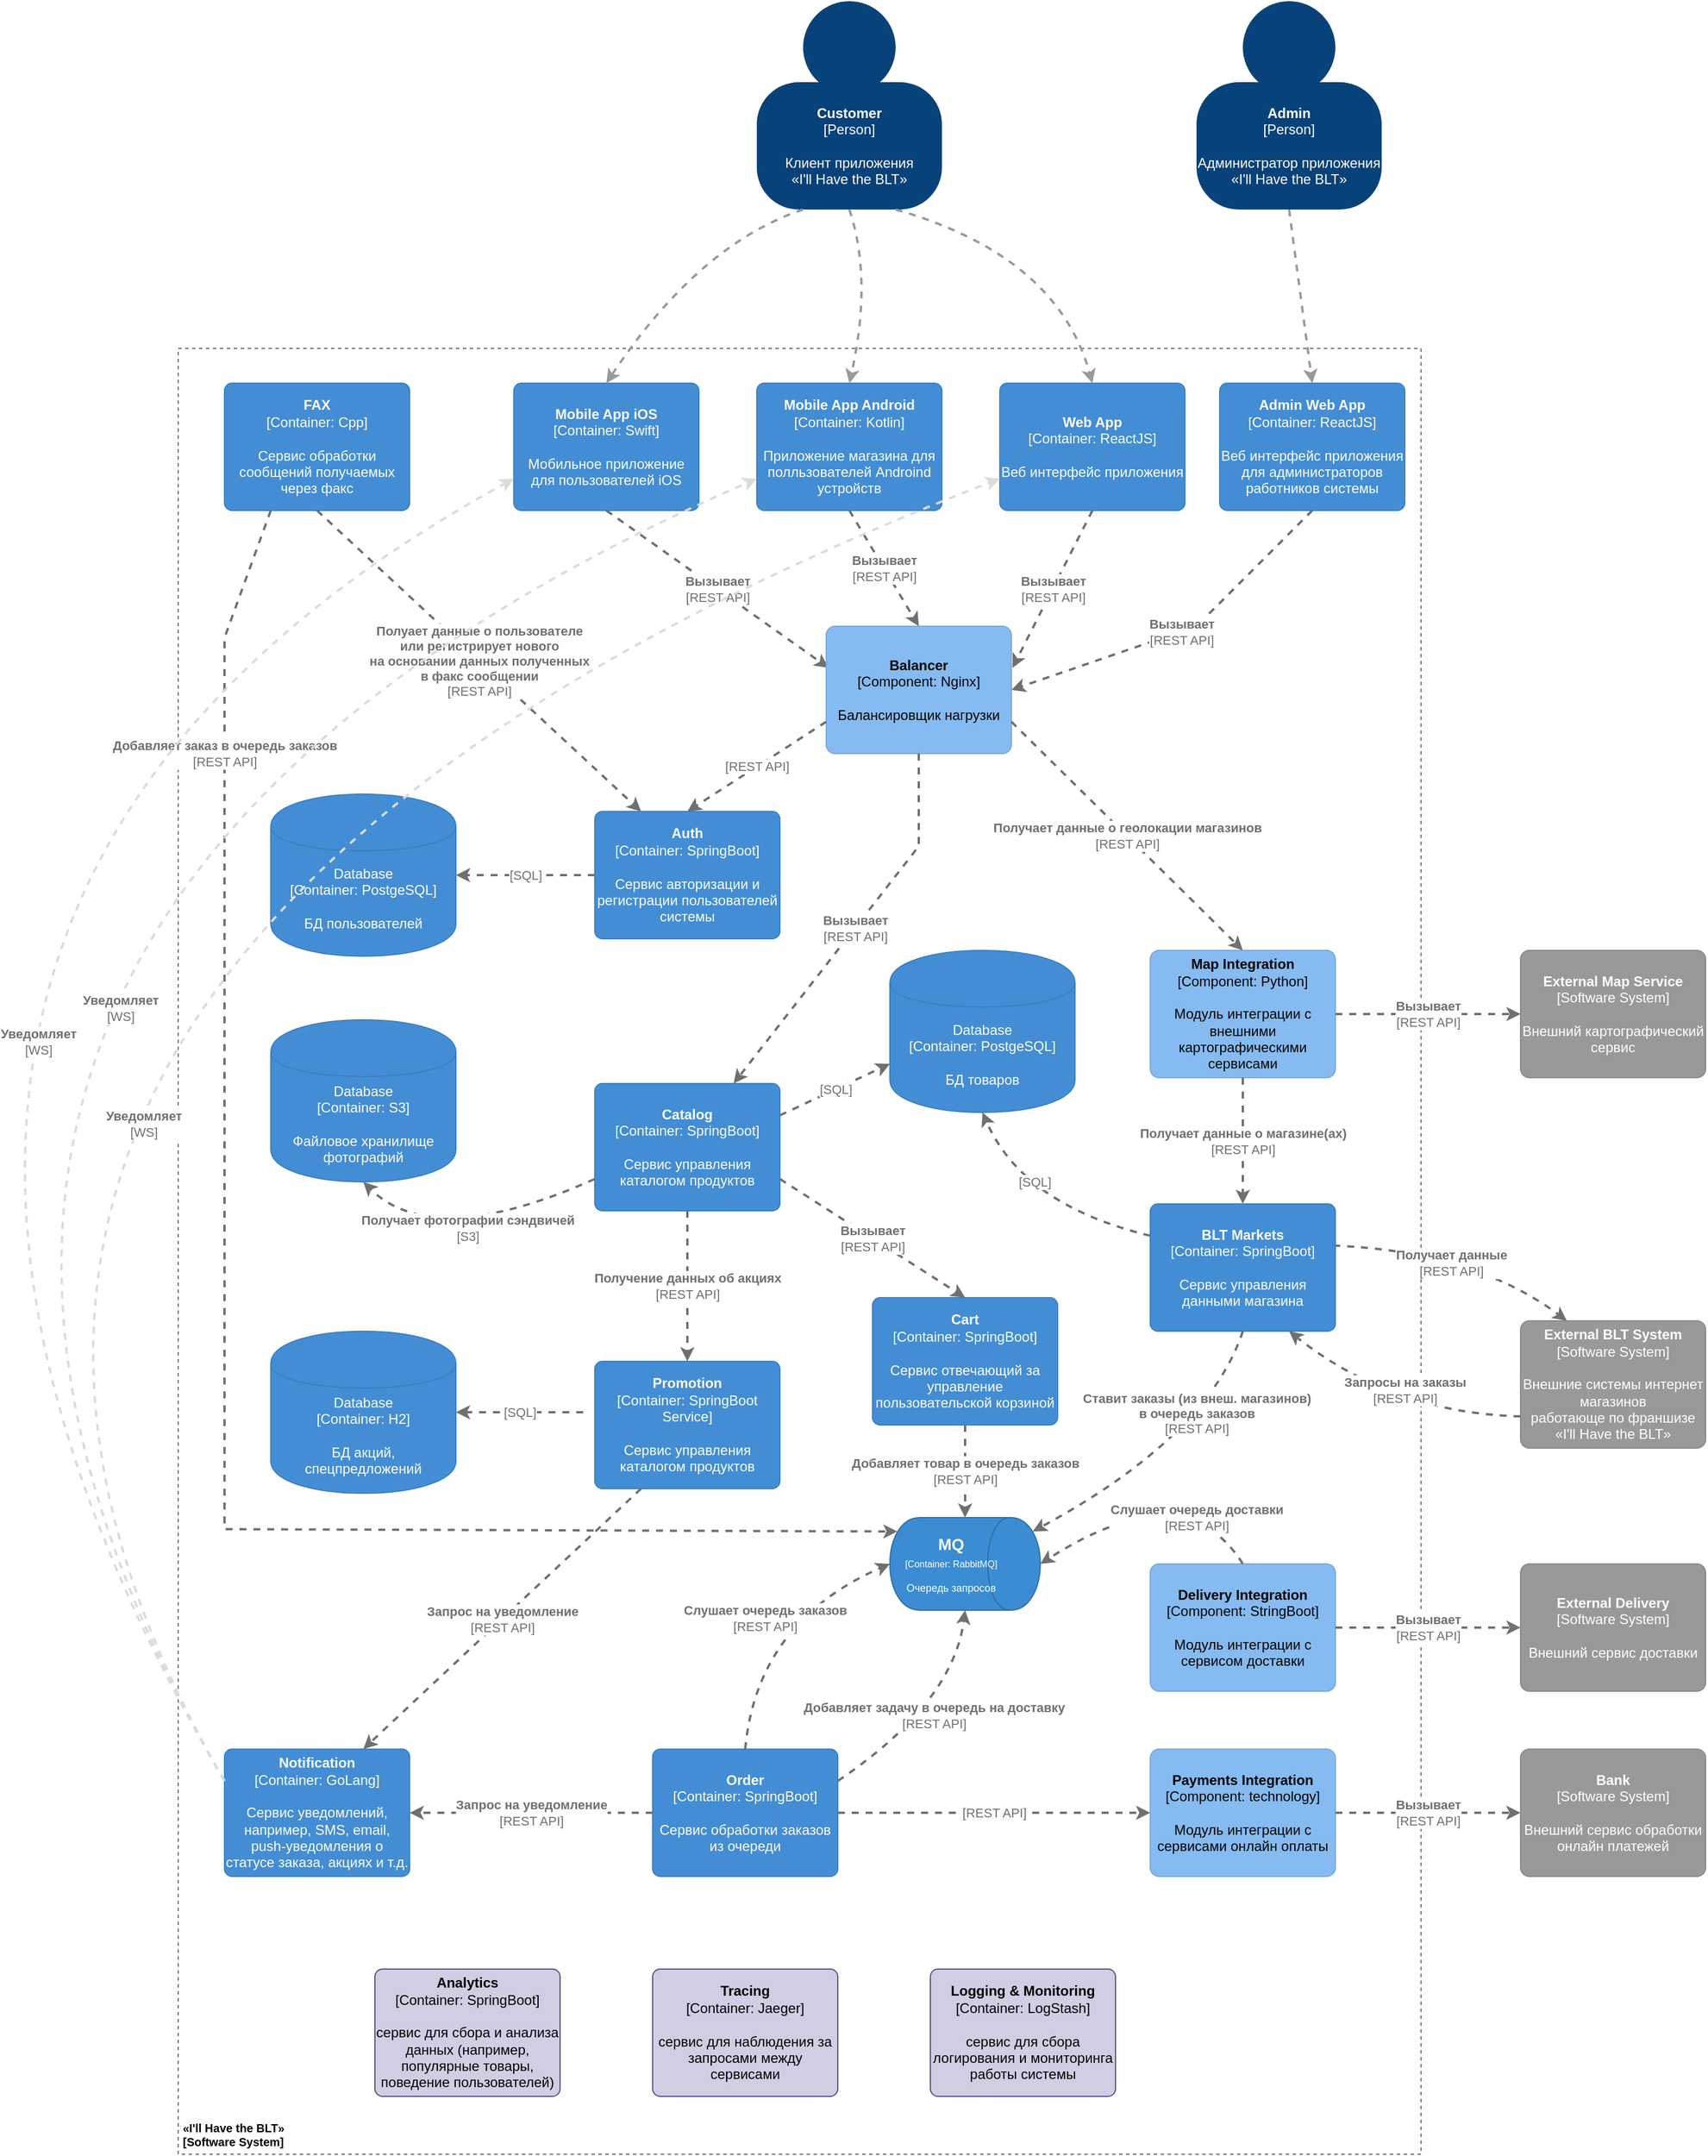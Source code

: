 <mxfile version="26.0.16">
  <diagram name="Page-1" id="qnwdh2mnfeIYqEopL8B-">
    <mxGraphModel dx="2336" dy="880" grid="1" gridSize="10" guides="1" tooltips="1" connect="1" arrows="1" fold="1" page="1" pageScale="1" pageWidth="827" pageHeight="1169" math="0" shadow="0">
      <root>
        <mxCell id="0" />
        <mxCell id="1" parent="0" />
        <object label="&lt;b&gt;External Map Service &lt;/b&gt;&lt;div&gt;[Software System]&lt;/div&gt;&lt;div&gt;&lt;br&gt;&lt;/div&gt;&lt;div&gt;Внешний картографический сервис" placeholders="1" c4Name="External Map Service " c4Type="SoftwareSystemDependency" c4Description="Внешний картографический сервис" id="O8EMXyEzwA9FBzxeo83f-8">
          <mxCell style="rounded=1;whiteSpace=wrap;html=1;labelBackgroundColor=none;fillColor=#999999;fontColor=#ffffff;align=center;arcSize=7;strokeColor=#8a8a8a;" parent="1" vertex="1">
            <mxGeometry x="880" y="840" width="160" height="110" as="geometry" />
            <C4SoftwareSystemDependency as="c4" />
          </mxCell>
        </object>
        <mxCell id="NL4ZDU8Ut7cK-EMNt8p2-4" value="" style="group;rounded=0;labelBackgroundColor=none;fillColor=none;fontColor=#ffffff;align=center;html=1;" parent="1" vertex="1" connectable="0">
          <mxGeometry x="600" y="20" width="160" height="180" as="geometry" />
          <C4Person as="c4" />
        </mxCell>
        <object label="&lt;b&gt;Admin&lt;/b&gt;&lt;div&gt;[Person]&lt;/div&gt;&lt;div&gt;&lt;br&gt;&lt;/div&gt;&lt;div&gt;Администратор приложения &#xa;«I&#39;ll Have the BLT»" placeholders="1" c4Name="Admin" c4Type="body" c4Description="Администратор приложения &#xa;«I&#39;ll Have the BLT»" id="NL4ZDU8Ut7cK-EMNt8p2-5">
          <mxCell style="rounded=1;whiteSpace=wrap;html=1;labelBackgroundColor=none;fillColor=#08427b;fontColor=#ffffff;align=center;arcSize=33;strokeColor=3c7fc0;" parent="NL4ZDU8Ut7cK-EMNt8p2-4" vertex="1">
            <mxGeometry y="70" width="160" height="110" as="geometry" />
            <C4Person as="c4" />
          </mxCell>
        </object>
        <mxCell id="NL4ZDU8Ut7cK-EMNt8p2-6" value="" style="ellipse;whiteSpace=wrap;html=1;aspect=fixed;rounded=0;labelBackgroundColor=none;fillColor=#08427b;fontSize=12;fontColor=#ffffff;align=center;strokeColor=3c7fc0;" parent="NL4ZDU8Ut7cK-EMNt8p2-4" vertex="1">
          <mxGeometry x="40" width="80" height="80" as="geometry" />
          <C4Person as="c4" />
        </mxCell>
        <mxCell id="NL4ZDU8Ut7cK-EMNt8p2-7" value="" style="group;rounded=0;labelBackgroundColor=none;fillColor=none;fontColor=#ffffff;align=center;html=1;" parent="1" vertex="1" connectable="0">
          <mxGeometry x="220" y="20" width="160" height="180" as="geometry" />
          <C4Person as="c4" />
        </mxCell>
        <object label="&lt;b&gt;Customer&lt;/b&gt;&lt;div&gt;[Person]&lt;/div&gt;&lt;div&gt;&lt;br&gt;&lt;/div&gt;&lt;div&gt;Клиент приложения &#xa;«I&#39;ll Have the BLT»" placeholders="1" c4Name="Customer" c4Type="body" c4Description="Клиент приложения &#xa;«I&#39;ll Have the BLT»" id="NL4ZDU8Ut7cK-EMNt8p2-8">
          <mxCell style="rounded=1;whiteSpace=wrap;html=1;labelBackgroundColor=none;fillColor=#08427b;fontColor=#ffffff;align=center;arcSize=33;strokeColor=3c7fc0;" parent="NL4ZDU8Ut7cK-EMNt8p2-7" vertex="1">
            <mxGeometry y="70" width="160" height="110" as="geometry" />
            <C4Person as="c4" />
          </mxCell>
        </object>
        <mxCell id="NL4ZDU8Ut7cK-EMNt8p2-9" value="" style="ellipse;whiteSpace=wrap;html=1;aspect=fixed;rounded=0;labelBackgroundColor=none;fillColor=#08427b;fontSize=12;fontColor=#ffffff;align=center;strokeColor=3c7fc0;" parent="NL4ZDU8Ut7cK-EMNt8p2-7" vertex="1">
          <mxGeometry x="40" width="80" height="80" as="geometry" />
          <C4Person as="c4" />
        </mxCell>
        <object label="&lt;font style=&quot;font-size: 10px&quot;&gt;&lt;span&gt;%name%&lt;/span&gt;&lt;br style=&quot;font-size: 10px&quot;&gt;[Software System]&lt;/font&gt;" placeholders="1" name="«I&#39;ll Have the BLT»" id="eXgxO8RRphhry2hFEgWg-1">
          <mxCell style="rounded=0;whiteSpace=wrap;html=1;strokeColor=#707070;fontColor=#000000;align=left;labelPosition=center;verticalLabelPosition=middle;verticalAlign=bottom;strokeWidth=1;perimeterSpacing=0;spacing=4;spacingTop=0;fontSize=10;fillColor=none;dashed=1;rotatable=0;metaEdit=1;allowArrows=0;fontStyle=1;" parent="1" vertex="1">
            <mxGeometry x="-280" y="320" width="1074" height="1560" as="geometry" />
          </mxCell>
        </object>
        <object label="&lt;span&gt;&lt;b&gt;Web App&lt;/b&gt;&lt;/span&gt;&lt;div&gt;[Container:&amp;nbsp;&lt;span&gt;ReactJS&lt;/span&gt;&lt;span&gt;]&lt;/span&gt;&lt;/div&gt;&lt;div&gt;&lt;br&gt;&lt;/div&gt;&lt;div&gt;Веб интерфейс приложения&lt;/div&gt;" placeholders="1" c4Name="Web App" c4Type="Container" c4Technology="ReactJS" c4Description="Веб интерфейс приложения" id="eXgxO8RRphhry2hFEgWg-5">
          <mxCell style="rounded=1;whiteSpace=wrap;html=1;labelBackgroundColor=none;fillColor=#438dd5;fontColor=#ffffff;align=center;arcSize=6;strokeColor=#3c7fc0;" parent="1" vertex="1">
            <mxGeometry x="430" y="350" width="160" height="110" as="geometry" />
            <C4Container as="c4" />
          </mxCell>
        </object>
        <object label="&lt;span&gt;&lt;b&gt;Mobile App iOS&lt;/b&gt;&lt;/span&gt;&lt;div&gt;[Container:&amp;nbsp;&lt;span&gt;Swift&lt;/span&gt;&lt;span&gt;]&lt;/span&gt;&lt;/div&gt;&lt;div&gt;&lt;br&gt;&lt;/div&gt;&lt;div&gt;Мобильное приложение для пользователей iOS&lt;/div&gt;" placeholders="1" c4Name="Mobile App iOS" c4Type="Container" c4Technology="Swift" c4Description="Мобильное приложение для пользователей iOS" id="eXgxO8RRphhry2hFEgWg-7">
          <mxCell style="rounded=1;whiteSpace=wrap;html=1;labelBackgroundColor=none;fillColor=#438dd5;fontColor=#ffffff;align=center;arcSize=6;strokeColor=#3c7fc0;" parent="1" vertex="1">
            <mxGeometry x="10" y="350" width="160" height="110" as="geometry" />
            <C4Container as="c4" />
          </mxCell>
        </object>
        <object label="&lt;span&gt;&lt;b&gt;Mobile App Android&lt;/b&gt;&lt;/span&gt;&lt;div&gt;[Container:&amp;nbsp;&lt;span&gt;Kotlin&lt;/span&gt;&lt;span&gt;]&lt;/span&gt;&lt;/div&gt;&lt;div&gt;&lt;br&gt;&lt;/div&gt;&lt;div&gt;Приложение магазина для полльзователей Androind устройств&lt;/div&gt;" placeholders="1" c4Name="Mobile App Android" c4Type="Container" c4Technology="Kotlin" c4Description="Приложение магазина для полльзователей Androind устройств" id="eXgxO8RRphhry2hFEgWg-8">
          <mxCell style="rounded=1;whiteSpace=wrap;html=1;labelBackgroundColor=none;fillColor=#438dd5;fontColor=#ffffff;align=center;arcSize=6;strokeColor=#3c7fc0;" parent="1" vertex="1">
            <mxGeometry x="220" y="350" width="160" height="110" as="geometry" />
            <C4Container as="c4" />
          </mxCell>
        </object>
        <object label="&lt;span&gt;&lt;b&gt;Catalog&lt;/b&gt;&lt;/span&gt;&lt;div&gt;[Container:&amp;nbsp;&lt;span&gt;SpringBoot&lt;/span&gt;&lt;span&gt;]&lt;/span&gt;&lt;/div&gt;&lt;div&gt;&lt;br&gt;&lt;/div&gt;&lt;div&gt;Сервис управления каталогом продуктов&lt;/div&gt;" placeholders="1" c4Name="Catalog" c4Type="Container" c4Technology="SpringBoot" c4Description="Сервис управления каталогом продуктов" id="eXgxO8RRphhry2hFEgWg-13">
          <mxCell style="rounded=1;whiteSpace=wrap;html=1;labelBackgroundColor=none;fillColor=#438dd5;fontColor=#ffffff;align=center;arcSize=6;strokeColor=#3c7fc0;" parent="1" vertex="1">
            <mxGeometry x="80" y="955" width="160" height="110" as="geometry" />
            <C4Container as="c4" />
          </mxCell>
        </object>
        <object label="&lt;span&gt;&lt;b&gt;Promotion&lt;/b&gt;&lt;/span&gt;&lt;div&gt;[Container:&amp;nbsp;&lt;span&gt;SpringBoot Service&lt;/span&gt;&lt;span&gt;]&lt;/span&gt;&lt;/div&gt;&lt;div&gt;&lt;br&gt;&lt;/div&gt;&lt;div&gt;Сервис управления каталогом продуктов&lt;/div&gt;" placeholders="1" c4Name="Promotion" c4Type="Container" c4Technology="SpringBoot Service" c4Description="Сервис управления каталогом продуктов" id="eXgxO8RRphhry2hFEgWg-14">
          <mxCell style="rounded=1;whiteSpace=wrap;html=1;labelBackgroundColor=none;fillColor=#438dd5;fontColor=#ffffff;align=center;arcSize=6;strokeColor=#3c7fc0;" parent="1" vertex="1">
            <mxGeometry x="80" y="1195" width="160" height="110" as="geometry" />
            <C4Container as="c4" />
          </mxCell>
        </object>
        <object label="&lt;b&gt;External Delivery&lt;/b&gt;&lt;div&gt;[Software System]&lt;/div&gt;&lt;div&gt;&lt;br&gt;&lt;/div&gt;&lt;div&gt;Внешний сервис доставки" placeholders="1" c4Name="External Delivery" c4Type="SoftwareSystemDependency" c4Description="Внешний сервис доставки" id="eXgxO8RRphhry2hFEgWg-15">
          <mxCell style="rounded=1;whiteSpace=wrap;html=1;labelBackgroundColor=none;fillColor=#999999;fontColor=#ffffff;align=center;arcSize=7;strokeColor=#8a8a8a;" parent="1" vertex="1">
            <mxGeometry x="880" y="1370" width="160" height="110" as="geometry" />
            <C4SoftwareSystemDependency as="c4" />
          </mxCell>
        </object>
        <object label="&lt;span&gt;&lt;b&gt;Order&lt;/b&gt;&lt;/span&gt;&lt;div&gt;[Container:&amp;nbsp;&lt;span&gt;SpringBoot&lt;/span&gt;&lt;span&gt;]&lt;/span&gt;&lt;/div&gt;&lt;div&gt;&lt;br&gt;&lt;/div&gt;&lt;div&gt;Сервис обработки заказов из очереди&lt;/div&gt;" placeholders="1" c4Name="Order" c4Type="Container" c4Technology="SpringBoot" c4Description="Сервис обработки заказов из очереди" id="eXgxO8RRphhry2hFEgWg-16">
          <mxCell style="rounded=1;whiteSpace=wrap;html=1;labelBackgroundColor=none;fillColor=#438dd5;fontColor=#ffffff;align=center;arcSize=6;strokeColor=#3c7fc0;" parent="1" vertex="1">
            <mxGeometry x="130" y="1530" width="160" height="110" as="geometry" />
            <C4Container as="c4" />
          </mxCell>
        </object>
        <object label="&lt;span&gt;&lt;b&gt;Cart&lt;/b&gt;&lt;/span&gt;&lt;div&gt;[Container:&amp;nbsp;&lt;span&gt;SpringBoot&lt;/span&gt;&lt;span&gt;]&lt;/span&gt;&lt;/div&gt;&lt;div&gt;&lt;br&gt;&lt;/div&gt;&lt;div&gt;Cервис отвечающий за управление пользовательской корзиной&lt;/div&gt;" placeholders="1" c4Name="Cart" c4Type="Container" c4Technology="SpringBoot" c4Description="Cервис отвечающий за управление пользовательской корзиной" id="eXgxO8RRphhry2hFEgWg-17">
          <mxCell style="rounded=1;whiteSpace=wrap;html=1;labelBackgroundColor=none;fillColor=#438dd5;fontColor=#ffffff;align=center;arcSize=6;strokeColor=#3c7fc0;" parent="1" vertex="1">
            <mxGeometry x="320" y="1140" width="160" height="110" as="geometry" />
            <C4Container as="c4" />
          </mxCell>
        </object>
        <object label="&lt;div style=&quot;text-align: left&quot;&gt;&lt;div style=&quot;text-align: center&quot;&gt;&lt;b&gt;Вызывает&lt;/b&gt;&lt;/div&gt;&lt;div style=&quot;text-align: center&quot;&gt;[REST API]&lt;/div&gt;&lt;/div&gt;" c4Type="Relationship" c4Description="Вызывает" c4Technology="REST API" id="eXgxO8RRphhry2hFEgWg-20">
          <mxCell style="edgeStyle=none;rounded=0;html=1;jettySize=auto;orthogonalLoop=1;strokeColor=#707070;strokeWidth=2;fontColor=#707070;jumpStyle=none;dashed=1;exitX=0.5;exitY=1;exitDx=0;exitDy=0;entryX=0.013;entryY=0.327;entryDx=0;entryDy=0;entryPerimeter=0;" parent="1" source="eXgxO8RRphhry2hFEgWg-7" target="eXgxO8RRphhry2hFEgWg-22" edge="1">
            <mxGeometry width="160" relative="1" as="geometry">
              <mxPoint x="-200" y="560" as="sourcePoint" />
              <mxPoint x="-90" y="680" as="targetPoint" />
            </mxGeometry>
            <C4Relationship as="c4" />
          </mxCell>
        </object>
        <object label="&lt;span&gt;&lt;b&gt;Balancer&lt;/b&gt;&lt;/span&gt;&lt;div&gt;[Component:&amp;nbsp;&lt;span&gt;Nginx&lt;/span&gt;&lt;span&gt;]&lt;/span&gt;&lt;/div&gt;&lt;div&gt;&lt;br&gt;&lt;/div&gt;&lt;div&gt;Балансировщик нагрузки&lt;/div&gt;" placeholders="1" c4Name="Balancer" c4Type="Component" c4Technology="Nginx" c4Description="Балансировщик нагрузки" id="eXgxO8RRphhry2hFEgWg-22">
          <mxCell style="rounded=1;whiteSpace=wrap;html=1;labelBackgroundColor=none;fillColor=#85bbf0;fontColor=#000000;align=center;arcSize=7;strokeColor=#78a8d8;" parent="1" vertex="1">
            <mxGeometry x="280" y="560" width="160" height="110" as="geometry" />
            <C4Component as="c4" />
          </mxCell>
        </object>
        <object label="&lt;div style=&quot;text-align: left&quot;&gt;&lt;div style=&quot;text-align: center&quot;&gt;&lt;b&gt;Получение данных об акциях&lt;/b&gt;&lt;/div&gt;&lt;div style=&quot;text-align: center&quot;&gt;[REST API]&lt;/div&gt;&lt;/div&gt;" c4Type="Relationship" c4Description="Получение данных об акциях" c4Technology="REST API" id="eXgxO8RRphhry2hFEgWg-26">
          <mxCell style="edgeStyle=none;rounded=0;html=1;jettySize=auto;orthogonalLoop=1;strokeColor=#707070;strokeWidth=2;fontColor=#707070;jumpStyle=none;dashed=1;exitX=0.5;exitY=1;exitDx=0;exitDy=0;" parent="1" source="eXgxO8RRphhry2hFEgWg-13" target="eXgxO8RRphhry2hFEgWg-14" edge="1">
            <mxGeometry width="160" relative="1" as="geometry">
              <mxPoint x="-130" y="1105" as="sourcePoint" />
              <mxPoint x="30" y="1105" as="targetPoint" />
            </mxGeometry>
            <C4Relationship as="c4" />
          </mxCell>
        </object>
        <object label="&lt;div style=&quot;text-align: left&quot;&gt;&lt;div style=&quot;text-align: center&quot;&gt;&lt;b&gt;Вызывает&lt;/b&gt;&lt;/div&gt;&lt;div style=&quot;text-align: center&quot;&gt;[REST API]&lt;/div&gt;&lt;/div&gt;" c4Type="Relationship" c4Description="Вызывает" c4Technology="REST API" id="eXgxO8RRphhry2hFEgWg-27">
          <mxCell style="edgeStyle=none;rounded=0;html=1;jettySize=auto;orthogonalLoop=1;strokeColor=#707070;strokeWidth=2;fontColor=#707070;jumpStyle=none;dashed=1;exitX=0.5;exitY=1;exitDx=0;exitDy=0;entryX=0.5;entryY=0;entryDx=0;entryDy=0;" parent="1" source="eXgxO8RRphhry2hFEgWg-8" target="eXgxO8RRphhry2hFEgWg-22" edge="1">
            <mxGeometry width="160" relative="1" as="geometry">
              <mxPoint x="150" y="470" as="sourcePoint" />
              <mxPoint x="292" y="606" as="targetPoint" />
            </mxGeometry>
            <C4Relationship as="c4" />
          </mxCell>
        </object>
        <object label="&lt;div style=&quot;text-align: left&quot;&gt;&lt;div style=&quot;text-align: center&quot;&gt;&lt;b&gt;Вызывает&lt;/b&gt;&lt;/div&gt;&lt;div style=&quot;text-align: center&quot;&gt;[REST API]&lt;/div&gt;&lt;/div&gt;" c4Type="Relationship" c4Description="Вызывает" c4Technology="REST API" id="eXgxO8RRphhry2hFEgWg-28">
          <mxCell style="edgeStyle=none;rounded=0;html=1;jettySize=auto;orthogonalLoop=1;strokeColor=#707070;strokeWidth=2;fontColor=#707070;jumpStyle=none;dashed=1;exitX=0.5;exitY=1;exitDx=0;exitDy=0;entryX=1.006;entryY=0.327;entryDx=0;entryDy=0;entryPerimeter=0;" parent="1" source="eXgxO8RRphhry2hFEgWg-5" target="eXgxO8RRphhry2hFEgWg-22" edge="1">
            <mxGeometry width="160" relative="1" as="geometry">
              <mxPoint x="160" y="480" as="sourcePoint" />
              <mxPoint x="302" y="616" as="targetPoint" />
            </mxGeometry>
            <C4Relationship as="c4" />
          </mxCell>
        </object>
        <object label="&lt;div style=&quot;text-align: left&quot;&gt;&lt;div style=&quot;text-align: center&quot;&gt;&lt;b&gt;Вызывает&lt;/b&gt;&lt;/div&gt;&lt;div style=&quot;text-align: center&quot;&gt;[REST API]&lt;/div&gt;&lt;/div&gt;" c4Type="Relationship" c4Description="Вызывает" c4Technology="REST API" id="eXgxO8RRphhry2hFEgWg-29">
          <mxCell style="edgeStyle=none;rounded=0;html=1;jettySize=auto;orthogonalLoop=1;strokeColor=#707070;strokeWidth=2;fontColor=#707070;jumpStyle=none;dashed=1;exitX=1;exitY=0.75;exitDx=0;exitDy=0;entryX=0.5;entryY=0;entryDx=0;entryDy=0;" parent="1" source="eXgxO8RRphhry2hFEgWg-13" target="eXgxO8RRphhry2hFEgWg-17" edge="1">
            <mxGeometry width="160" relative="1" as="geometry">
              <mxPoint x="170" y="1075" as="sourcePoint" />
              <mxPoint x="170" y="1205" as="targetPoint" />
            </mxGeometry>
            <C4Relationship as="c4" />
          </mxCell>
        </object>
        <object label="&lt;div style=&quot;text-align: left&quot;&gt;&lt;div style=&quot;text-align: center&quot;&gt;&lt;b&gt;Вызывает&lt;/b&gt;&lt;/div&gt;&lt;div style=&quot;text-align: center&quot;&gt;[REST API]&lt;/div&gt;&lt;/div&gt;" c4Type="Relationship" c4Description="Вызывает" c4Technology="REST API" id="eXgxO8RRphhry2hFEgWg-30">
          <mxCell style="edgeStyle=none;rounded=0;html=1;jettySize=auto;orthogonalLoop=1;strokeColor=#707070;strokeWidth=2;fontColor=#707070;jumpStyle=none;dashed=1;exitX=0.5;exitY=1;exitDx=0;exitDy=0;entryX=0.75;entryY=0;entryDx=0;entryDy=0;" parent="1" source="eXgxO8RRphhry2hFEgWg-22" target="eXgxO8RRphhry2hFEgWg-13" edge="1">
            <mxGeometry width="160" relative="1" as="geometry">
              <mxPoint x="180" y="850" as="sourcePoint" />
              <mxPoint x="360" y="800" as="targetPoint" />
              <Array as="points">
                <mxPoint x="360" y="750" />
              </Array>
            </mxGeometry>
            <C4Relationship as="c4" />
          </mxCell>
        </object>
        <object label="&lt;span&gt;&lt;b&gt;Delivery Integration&lt;/b&gt;&lt;/span&gt;&lt;div&gt;[Component:&amp;nbsp;&lt;span&gt;StringBoot&lt;/span&gt;&lt;span&gt;]&lt;/span&gt;&lt;/div&gt;&lt;div&gt;&lt;br&gt;&lt;/div&gt;&lt;div&gt;Модуль интеграции с сервисом доставки&lt;/div&gt;" placeholders="1" c4Name="Delivery Integration" c4Type="Component" c4Technology="StringBoot" c4Description="Модуль интеграции с сервисом доставки" id="eXgxO8RRphhry2hFEgWg-33">
          <mxCell style="rounded=1;whiteSpace=wrap;html=1;labelBackgroundColor=none;fillColor=#85bbf0;fontColor=#000000;align=center;arcSize=7;strokeColor=#78a8d8;" parent="1" vertex="1">
            <mxGeometry x="560" y="1370" width="160" height="110" as="geometry" />
            <C4Component as="c4" />
          </mxCell>
        </object>
        <object label="&lt;div style=&quot;color: rgb(255 , 255 , 255) ; white-space: normal&quot;&gt;&lt;span style=&quot;font-size: 14px&quot;&gt;&lt;b&gt;%name%&lt;/b&gt;&lt;/span&gt;&lt;/div&gt;&lt;div style=&quot;color: rgb(255 , 255 , 255) ; font-size: 12px ; white-space: normal&quot;&gt;&lt;font style=&quot;font-size: 8px&quot;&gt;[Container: %technology%]&lt;/font&gt;&lt;/div&gt;&lt;div style=&quot;color: rgb(255 , 255 , 255) ; white-space: normal ; font-size: 8px&quot;&gt;&lt;font style=&quot;line-height: 9.6px&quot;&gt;&lt;br&gt;&lt;/font&gt;&lt;/div&gt;&lt;div style=&quot;color: rgb(255 , 255 , 255) ; white-space: normal&quot;&gt;%description%&lt;/div&gt;" placeholders="1" name="MQ" description="Очередь запросов" technology="RabbitMQ" id="56SUBs0YtMmsnrdU0l0h-1">
          <mxCell style="shape=cylinder;whiteSpace=wrap;html=1;boundedLbl=1;backgroundOutline=1;strokeColor=#2F6FA6;strokeWidth=1;fillColor=#3B8CD2;fontSize=9;fontColor=#000000;align=center;resizable=1;rotatable=0;direction=south;metaEdit=1;allowArrows=0;" vertex="1" parent="1">
            <mxGeometry x="335" y="1330" width="130" height="80" as="geometry" />
          </mxCell>
        </object>
        <object label="&lt;div style=&quot;text-align: left&quot;&gt;&lt;div style=&quot;text-align: center&quot;&gt;&lt;b&gt;Добавляет товар в очередь заказов&lt;/b&gt;&lt;/div&gt;&lt;div style=&quot;text-align: center&quot;&gt;[REST API]&lt;/div&gt;&lt;/div&gt;" c4Type="Relationship" c4Description="Добавляет товар в очередь заказов" c4Technology="REST API" id="56SUBs0YtMmsnrdU0l0h-2">
          <mxCell style="edgeStyle=none;rounded=0;html=1;entryX=0;entryY=0.5;jettySize=auto;orthogonalLoop=1;strokeColor=#707070;strokeWidth=2;fontColor=#707070;jumpStyle=none;dashed=1;exitX=0.5;exitY=1;exitDx=0;exitDy=0;entryDx=0;entryDy=0;" edge="1" parent="1" source="eXgxO8RRphhry2hFEgWg-17" target="56SUBs0YtMmsnrdU0l0h-1">
            <mxGeometry width="160" relative="1" as="geometry">
              <mxPoint x="600" y="1215" as="sourcePoint" />
              <mxPoint x="760" y="1215" as="targetPoint" />
            </mxGeometry>
            <C4Relationship as="c4" />
          </mxCell>
        </object>
        <object label="&lt;span&gt;Database&lt;/span&gt;&lt;div&gt;[Container:&amp;nbsp;PostgeSQL]&lt;/div&gt;&lt;div&gt;&lt;br&gt;&lt;/div&gt;&lt;div&gt;БД товаров&lt;/div&gt;" placeholders="1" c4Type="Database" c4Technology="PostgeSQL" c4Description="БД товаров" id="56SUBs0YtMmsnrdU0l0h-3">
          <mxCell style="shape=cylinder;whiteSpace=wrap;html=1;boundedLbl=1;rounded=0;labelBackgroundColor=none;fillColor=#438dd5;fontSize=12;fontColor=#ffffff;align=center;strokeColor=#3c7fc0;" vertex="1" parent="1">
            <mxGeometry x="335" y="840" width="160" height="140" as="geometry" />
            <C4Database as="c4" />
          </mxCell>
        </object>
        <object label="&lt;span&gt;&lt;b&gt;Auth&lt;/b&gt;&lt;/span&gt;&lt;div&gt;[Container:&amp;nbsp;&lt;span&gt;SpringBoot&lt;/span&gt;&lt;span&gt;]&lt;/span&gt;&lt;/div&gt;&lt;div&gt;&lt;br&gt;&lt;/div&gt;&lt;div&gt;Сервис авторизации и регистрации пользователей системы&lt;/div&gt;" placeholders="1" c4Name="Auth" c4Type="Container" c4Technology="SpringBoot" c4Description="Сервис авторизации и регистрации пользователей системы" id="56SUBs0YtMmsnrdU0l0h-4">
          <mxCell style="rounded=1;whiteSpace=wrap;html=1;labelBackgroundColor=none;fillColor=#438dd5;fontColor=#ffffff;align=center;arcSize=6;strokeColor=#3c7fc0;" vertex="1" parent="1">
            <mxGeometry x="80" y="720" width="160" height="110" as="geometry" />
            <C4Container as="c4" />
          </mxCell>
        </object>
        <object label="&lt;span&gt;Database&lt;/span&gt;&lt;div&gt;[Container:&amp;nbsp;PostgeSQL]&lt;/div&gt;&lt;div&gt;&lt;br&gt;&lt;/div&gt;&lt;div&gt;БД пользователей&lt;/div&gt;" placeholders="1" c4Type="Database" c4Technology="PostgeSQL" c4Description="БД пользователей" id="56SUBs0YtMmsnrdU0l0h-5">
          <mxCell style="shape=cylinder;whiteSpace=wrap;html=1;boundedLbl=1;rounded=0;labelBackgroundColor=none;fillColor=#438dd5;fontSize=12;fontColor=#ffffff;align=center;strokeColor=#3c7fc0;" vertex="1" parent="1">
            <mxGeometry x="-200" y="705" width="160" height="140" as="geometry" />
            <C4Database as="c4" />
          </mxCell>
        </object>
        <object label="&lt;div style=&quot;text-align: left&quot;&gt;&lt;div style=&quot;text-align: center&quot;&gt;&lt;b&gt;&lt;/b&gt;&lt;/div&gt;&lt;div style=&quot;text-align: center&quot;&gt;[SQL]&lt;/div&gt;&lt;/div&gt;" c4Type="Relationship" c4Description="" c4Technology="SQL" id="56SUBs0YtMmsnrdU0l0h-6">
          <mxCell style="edgeStyle=none;rounded=0;html=1;entryX=0;entryY=0.7;jettySize=auto;orthogonalLoop=1;strokeColor=#707070;strokeWidth=2;fontColor=#707070;jumpStyle=none;dashed=1;exitX=1;exitY=0.25;exitDx=0;exitDy=0;entryDx=0;entryDy=0;" edge="1" parent="1" source="eXgxO8RRphhry2hFEgWg-13" target="56SUBs0YtMmsnrdU0l0h-3">
            <mxGeometry width="160" relative="1" as="geometry">
              <mxPoint x="240" y="815" as="sourcePoint" />
              <mxPoint x="400" y="815" as="targetPoint" />
            </mxGeometry>
            <C4Relationship as="c4" />
          </mxCell>
        </object>
        <object label="&lt;div style=&quot;text-align: left&quot;&gt;&lt;div style=&quot;text-align: center&quot;&gt;&lt;b&gt;&lt;/b&gt;&lt;/div&gt;&lt;div style=&quot;text-align: center&quot;&gt;[SQL]&lt;/div&gt;&lt;/div&gt;" c4Type="Relationship" c4Description="" c4Technology="SQL" id="56SUBs0YtMmsnrdU0l0h-8">
          <mxCell style="edgeStyle=none;rounded=0;html=1;entryX=1;entryY=0.5;jettySize=auto;orthogonalLoop=1;strokeColor=#707070;strokeWidth=2;fontColor=#707070;jumpStyle=none;dashed=1;exitX=0;exitY=0.5;exitDx=0;exitDy=0;entryDx=0;entryDy=0;" edge="1" parent="1" source="56SUBs0YtMmsnrdU0l0h-4" target="56SUBs0YtMmsnrdU0l0h-5">
            <mxGeometry width="160" relative="1" as="geometry">
              <mxPoint x="90" y="895" as="sourcePoint" />
              <mxPoint x="-80" y="895" as="targetPoint" />
            </mxGeometry>
            <C4Relationship as="c4" />
          </mxCell>
        </object>
        <object label="&lt;div style=&quot;text-align: left&quot;&gt;&lt;div style=&quot;text-align: center&quot;&gt;&lt;b&gt;&lt;/b&gt;&lt;/div&gt;&lt;div style=&quot;text-align: center&quot;&gt;[REST API]&lt;/div&gt;&lt;/div&gt;" c4Type="Relationship" c4Description="" c4Technology="REST API" id="56SUBs0YtMmsnrdU0l0h-9">
          <mxCell style="edgeStyle=none;rounded=0;html=1;entryX=0.5;entryY=0;jettySize=auto;orthogonalLoop=1;strokeColor=#707070;strokeWidth=2;fontColor=#707070;jumpStyle=none;dashed=1;exitX=0;exitY=0.75;exitDx=0;exitDy=0;entryDx=0;entryDy=0;" edge="1" parent="1" source="eXgxO8RRphhry2hFEgWg-22" target="56SUBs0YtMmsnrdU0l0h-4">
            <mxGeometry width="160" relative="1" as="geometry">
              <mxPoint x="-360" y="590" as="sourcePoint" />
              <mxPoint x="-200" y="590" as="targetPoint" />
            </mxGeometry>
            <C4Relationship as="c4" />
          </mxCell>
        </object>
        <object label="&lt;div style=&quot;text-align: left&quot;&gt;&lt;div style=&quot;text-align: center&quot;&gt;&lt;b&gt;Слушает очередь заказов&lt;/b&gt;&lt;/div&gt;&lt;div style=&quot;text-align: center&quot;&gt;[REST API]&lt;/div&gt;&lt;/div&gt;" c4Type="Relationship" c4Description="Слушает очередь заказов" c4Technology="REST API" id="56SUBs0YtMmsnrdU0l0h-10">
          <mxCell style="edgeStyle=none;rounded=0;html=1;entryX=0.5;entryY=1;jettySize=auto;orthogonalLoop=1;strokeColor=#707070;strokeWidth=2;fontColor=#707070;jumpStyle=none;dashed=1;exitX=0.5;exitY=0;exitDx=0;exitDy=0;entryDx=0;entryDy=0;curved=1;" edge="1" parent="1" source="eXgxO8RRphhry2hFEgWg-16" target="56SUBs0YtMmsnrdU0l0h-1">
            <mxGeometry width="160" relative="1" as="geometry">
              <mxPoint x="340" y="1590" as="sourcePoint" />
              <mxPoint x="500" y="1590" as="targetPoint" />
              <Array as="points">
                <mxPoint x="220" y="1420" />
              </Array>
            </mxGeometry>
            <C4Relationship as="c4" />
          </mxCell>
        </object>
        <object label="&lt;span&gt;&lt;b&gt;Map Integration&lt;/b&gt;&lt;/span&gt;&lt;div&gt;[Component:&amp;nbsp;&lt;span&gt;Python&lt;/span&gt;&lt;span&gt;]&lt;/span&gt;&lt;/div&gt;&lt;div&gt;&lt;br&gt;&lt;/div&gt;&lt;div&gt;Модуль интеграции с внешними картографическими сервисами&lt;/div&gt;" placeholders="1" c4Name="Map Integration" c4Type="Component" c4Technology="Python" c4Description="Модуль интеграции с внешними картографическими сервисами" id="56SUBs0YtMmsnrdU0l0h-11">
          <mxCell style="rounded=1;whiteSpace=wrap;html=1;labelBackgroundColor=none;fillColor=#85bbf0;fontColor=#000000;align=center;arcSize=7;strokeColor=#78a8d8;" vertex="1" parent="1">
            <mxGeometry x="560" y="840" width="160" height="110" as="geometry" />
            <C4Component as="c4" />
          </mxCell>
        </object>
        <object label="&lt;div style=&quot;text-align: left&quot;&gt;&lt;div style=&quot;text-align: center&quot;&gt;&lt;b&gt;Получает данные о геолокации магазинов&lt;/b&gt;&lt;/div&gt;&lt;div style=&quot;text-align: center&quot;&gt;[REST API]&lt;/div&gt;&lt;/div&gt;" c4Type="Relationship" c4Description="Получает данные о геолокации магазинов" c4Technology="REST API" id="56SUBs0YtMmsnrdU0l0h-13">
          <mxCell style="edgeStyle=none;rounded=0;html=1;entryX=0.5;entryY=0;jettySize=auto;orthogonalLoop=1;strokeColor=#707070;strokeWidth=2;fontColor=#707070;jumpStyle=none;dashed=1;exitX=1;exitY=0.75;exitDx=0;exitDy=0;entryDx=0;entryDy=0;" edge="1" parent="1" source="eXgxO8RRphhry2hFEgWg-22" target="56SUBs0YtMmsnrdU0l0h-11">
            <mxGeometry width="160" relative="1" as="geometry">
              <mxPoint x="880" y="660" as="sourcePoint" />
              <mxPoint x="1040" y="660" as="targetPoint" />
            </mxGeometry>
            <C4Relationship as="c4" />
          </mxCell>
        </object>
        <object label="&lt;div style=&quot;text-align: left&quot;&gt;&lt;div style=&quot;text-align: center&quot;&gt;&lt;b&gt;Вызывает&lt;/b&gt;&lt;/div&gt;&lt;div style=&quot;text-align: center&quot;&gt;[REST API]&lt;/div&gt;&lt;/div&gt;" c4Type="Relationship" c4Description="Вызывает" c4Technology="REST API" id="56SUBs0YtMmsnrdU0l0h-15">
          <mxCell style="edgeStyle=none;rounded=0;html=1;entryX=0;entryY=0.5;jettySize=auto;orthogonalLoop=1;strokeColor=#707070;strokeWidth=2;fontColor=#707070;jumpStyle=none;dashed=1;exitX=1;exitY=0.5;exitDx=0;exitDy=0;entryDx=0;entryDy=0;" edge="1" parent="1" source="56SUBs0YtMmsnrdU0l0h-11" target="O8EMXyEzwA9FBzxeo83f-8">
            <mxGeometry width="160" relative="1" as="geometry">
              <mxPoint x="860" y="680" as="sourcePoint" />
              <mxPoint x="1020" y="680" as="targetPoint" />
            </mxGeometry>
            <C4Relationship as="c4" />
          </mxCell>
        </object>
        <object label="&lt;span&gt;Database&lt;/span&gt;&lt;div&gt;[Container:&amp;nbsp;H2]&lt;/div&gt;&lt;div&gt;&lt;br&gt;&lt;/div&gt;&lt;div&gt;БД акций, спецпредложений&lt;/div&gt;" placeholders="1" c4Type="Database" c4Technology="H2" c4Description="БД акций, спецпредложений" id="56SUBs0YtMmsnrdU0l0h-16">
          <mxCell style="shape=cylinder;whiteSpace=wrap;html=1;boundedLbl=1;rounded=0;labelBackgroundColor=none;fillColor=#438dd5;fontSize=12;fontColor=#ffffff;align=center;strokeColor=#3c7fc0;" vertex="1" parent="1">
            <mxGeometry x="-200" y="1169" width="160" height="140" as="geometry" />
            <C4Database as="c4" />
          </mxCell>
        </object>
        <object label="&lt;div style=&quot;text-align: left&quot;&gt;&lt;div style=&quot;text-align: center&quot;&gt;&lt;b&gt;&lt;/b&gt;&lt;/div&gt;&lt;div style=&quot;text-align: center&quot;&gt;[SQL]&lt;/div&gt;&lt;/div&gt;" c4Type="Relationship" c4Description="" c4Technology="SQL" id="56SUBs0YtMmsnrdU0l0h-17">
          <mxCell style="edgeStyle=none;rounded=0;html=1;entryX=1;entryY=0.5;jettySize=auto;orthogonalLoop=1;strokeColor=#707070;strokeWidth=2;fontColor=#707070;jumpStyle=none;dashed=1;exitX=0;exitY=0.5;exitDx=0;exitDy=0;entryDx=0;entryDy=0;" edge="1" parent="1" target="56SUBs0YtMmsnrdU0l0h-16">
            <mxGeometry width="160" relative="1" as="geometry">
              <mxPoint x="70" y="1239" as="sourcePoint" />
              <mxPoint x="390" y="1044" as="targetPoint" />
            </mxGeometry>
            <C4Relationship as="c4" />
          </mxCell>
        </object>
        <object label="&lt;b&gt;Bank&lt;/b&gt;&lt;div&gt;[Software System]&lt;/div&gt;&lt;div&gt;&lt;br&gt;&lt;/div&gt;&lt;div&gt;Внешний сервис обработки онлайн платежей" placeholders="1" c4Name="Bank" c4Type="SoftwareSystemDependency" c4Description="Внешний сервис обработки онлайн платежей" id="56SUBs0YtMmsnrdU0l0h-19">
          <mxCell style="rounded=1;whiteSpace=wrap;html=1;labelBackgroundColor=none;fillColor=#999999;fontColor=#ffffff;align=center;arcSize=7;strokeColor=#8a8a8a;" vertex="1" parent="1">
            <mxGeometry x="880" y="1530" width="160" height="110" as="geometry" />
            <C4SoftwareSystemDependency as="c4" />
          </mxCell>
        </object>
        <object label="&lt;span&gt;&lt;b&gt;Payments Integration&lt;/b&gt;&lt;/span&gt;&lt;div&gt;[Component:&amp;nbsp;&lt;span&gt;technology&lt;/span&gt;&lt;span&gt;]&lt;/span&gt;&lt;/div&gt;&lt;div&gt;&lt;br&gt;&lt;/div&gt;&lt;div&gt;Модуль интеграции с сервисами онлайн оплаты&lt;/div&gt;" placeholders="1" c4Name="Payments Integration" c4Type="Component" c4Technology="technology" c4Description="Модуль интеграции с сервисами онлайн оплаты" id="56SUBs0YtMmsnrdU0l0h-20">
          <mxCell style="rounded=1;whiteSpace=wrap;html=1;labelBackgroundColor=none;fillColor=#85bbf0;fontColor=#000000;align=center;arcSize=7;strokeColor=#78a8d8;" vertex="1" parent="1">
            <mxGeometry x="560" y="1530" width="160" height="110" as="geometry" />
            <C4Component as="c4" />
          </mxCell>
        </object>
        <object label="&lt;div style=&quot;text-align: left&quot;&gt;&lt;div style=&quot;text-align: center&quot;&gt;&lt;b&gt;Вызывает&lt;/b&gt;&lt;/div&gt;&lt;div style=&quot;text-align: center&quot;&gt;[REST API]&lt;/div&gt;&lt;/div&gt;" c4Type="Relationship" c4Description="Вызывает" c4Technology="REST API" id="56SUBs0YtMmsnrdU0l0h-21">
          <mxCell style="edgeStyle=none;rounded=0;html=1;entryX=0;entryY=0.5;jettySize=auto;orthogonalLoop=1;strokeColor=#707070;strokeWidth=2;fontColor=#707070;jumpStyle=none;dashed=1;exitX=1;exitY=0.5;exitDx=0;exitDy=0;entryDx=0;entryDy=0;" edge="1" parent="1" source="56SUBs0YtMmsnrdU0l0h-20" target="56SUBs0YtMmsnrdU0l0h-19">
            <mxGeometry width="160" relative="1" as="geometry">
              <mxPoint x="170" y="1790" as="sourcePoint" />
              <mxPoint x="330" y="1790" as="targetPoint" />
            </mxGeometry>
            <C4Relationship as="c4" />
          </mxCell>
        </object>
        <object label="&lt;div style=&quot;text-align: left&quot;&gt;&lt;div style=&quot;text-align: center&quot;&gt;&lt;b&gt;&lt;/b&gt;&lt;/div&gt;&lt;div style=&quot;text-align: center&quot;&gt;[REST API]&lt;/div&gt;&lt;/div&gt;" c4Type="Relationship" c4Description="" c4Technology="REST API" id="56SUBs0YtMmsnrdU0l0h-22">
          <mxCell style="edgeStyle=none;rounded=0;html=1;jettySize=auto;orthogonalLoop=1;strokeColor=#707070;strokeWidth=2;fontColor=#707070;jumpStyle=none;dashed=1;exitX=1;exitY=0.5;exitDx=0;exitDy=0;entryX=0;entryY=0.5;entryDx=0;entryDy=0;" edge="1" parent="1" source="eXgxO8RRphhry2hFEgWg-16" target="56SUBs0YtMmsnrdU0l0h-20">
            <mxGeometry width="160" relative="1" as="geometry">
              <mxPoint x="350" y="1810" as="sourcePoint" />
              <mxPoint x="560" y="1585" as="targetPoint" />
            </mxGeometry>
            <C4Relationship as="c4" />
          </mxCell>
        </object>
        <object label="&lt;div style=&quot;text-align: left&quot;&gt;&lt;div style=&quot;text-align: center&quot;&gt;&lt;b&gt;Добавляет задачу в очередь на доставку&lt;/b&gt;&lt;/div&gt;&lt;div style=&quot;text-align: center&quot;&gt;[REST API]&lt;/div&gt;&lt;/div&gt;" c4Type="Relationship" c4Description="Добавляет задачу в очередь на доставку" c4Technology="REST API" id="56SUBs0YtMmsnrdU0l0h-23">
          <mxCell style="edgeStyle=none;rounded=0;html=1;entryX=1;entryY=0.5;jettySize=auto;orthogonalLoop=1;strokeColor=#707070;strokeWidth=2;fontColor=#707070;jumpStyle=none;dashed=1;entryDx=0;entryDy=0;exitX=1;exitY=0.25;exitDx=0;exitDy=0;curved=1;" edge="1" parent="1" source="eXgxO8RRphhry2hFEgWg-16" target="56SUBs0YtMmsnrdU0l0h-1">
            <mxGeometry width="160" relative="1" as="geometry">
              <mxPoint x="360" y="1840" as="sourcePoint" />
              <mxPoint x="550" y="1770" as="targetPoint" />
              <Array as="points">
                <mxPoint x="390" y="1490" />
              </Array>
            </mxGeometry>
            <C4Relationship as="c4" />
          </mxCell>
        </object>
        <object label="&lt;div style=&quot;text-align: left&quot;&gt;&lt;div style=&quot;text-align: center&quot;&gt;&lt;b&gt;Вызывает&lt;/b&gt;&lt;/div&gt;&lt;div style=&quot;text-align: center&quot;&gt;[REST API]&lt;/div&gt;&lt;/div&gt;" c4Type="Relationship" c4Description="Вызывает" c4Technology="REST API" id="56SUBs0YtMmsnrdU0l0h-24">
          <mxCell style="edgeStyle=none;rounded=0;html=1;entryX=0;entryY=0.5;jettySize=auto;orthogonalLoop=1;strokeColor=#707070;strokeWidth=2;fontColor=#707070;jumpStyle=none;dashed=1;exitX=1;exitY=0.5;exitDx=0;exitDy=0;entryDx=0;entryDy=0;" edge="1" parent="1" source="eXgxO8RRphhry2hFEgWg-33" target="eXgxO8RRphhry2hFEgWg-15">
            <mxGeometry width="160" relative="1" as="geometry">
              <mxPoint x="890" y="1700" as="sourcePoint" />
              <mxPoint x="1050" y="1700" as="targetPoint" />
            </mxGeometry>
            <C4Relationship as="c4" />
          </mxCell>
        </object>
        <object label="&lt;div style=&quot;text-align: left&quot;&gt;&lt;div style=&quot;text-align: center&quot;&gt;&lt;b&gt;Слушает очередь доставки&lt;/b&gt;&lt;/div&gt;&lt;div style=&quot;text-align: center&quot;&gt;[REST API]&lt;/div&gt;&lt;/div&gt;" c4Type="Relationship" c4Description="Слушает очередь доставки" c4Technology="REST API" id="56SUBs0YtMmsnrdU0l0h-25">
          <mxCell style="edgeStyle=none;rounded=0;html=1;entryX=0.5;entryY=0;jettySize=auto;orthogonalLoop=1;strokeColor=#707070;strokeWidth=2;fontColor=#707070;jumpStyle=none;dashed=1;exitX=0.5;exitY=0;exitDx=0;exitDy=0;entryDx=0;entryDy=0;curved=1;" edge="1" parent="1" source="eXgxO8RRphhry2hFEgWg-33" target="56SUBs0YtMmsnrdU0l0h-1">
            <mxGeometry x="-0.546" y="13" width="160" relative="1" as="geometry">
              <mxPoint x="260" y="1790" as="sourcePoint" />
              <mxPoint x="420" y="1790" as="targetPoint" />
              <Array as="points">
                <mxPoint x="590" y="1290" />
              </Array>
              <mxPoint as="offset" />
            </mxGeometry>
            <C4Relationship as="c4" />
          </mxCell>
        </object>
        <object label="&lt;span&gt;Database&lt;/span&gt;&lt;div&gt;[Container:&amp;nbsp;S3]&lt;/div&gt;&lt;div&gt;&lt;br&gt;&lt;/div&gt;&lt;div&gt;Файловое хранилище фотографий&lt;/div&gt;" placeholders="1" c4Type="Database" c4Technology="S3" c4Description="Файловое хранилище фотографий" id="56SUBs0YtMmsnrdU0l0h-27">
          <mxCell style="shape=cylinder;whiteSpace=wrap;html=1;boundedLbl=1;rounded=0;labelBackgroundColor=none;fillColor=#438dd5;fontSize=12;fontColor=#ffffff;align=center;strokeColor=#3c7fc0;" vertex="1" parent="1">
            <mxGeometry x="-200" y="900" width="160" height="140" as="geometry" />
            <C4Database as="c4" />
          </mxCell>
        </object>
        <object label="&lt;div style=&quot;text-align: left&quot;&gt;&lt;div style=&quot;text-align: center&quot;&gt;&lt;b&gt;Получает фотографии сэндвичей&lt;/b&gt;&lt;/div&gt;&lt;div style=&quot;text-align: center&quot;&gt;[S3]&lt;/div&gt;&lt;/div&gt;" c4Type="Relationship" c4Description="Получает фотографии сэндвичей" c4Technology="S3" id="56SUBs0YtMmsnrdU0l0h-28">
          <mxCell style="edgeStyle=none;rounded=0;html=1;entryX=0.5;entryY=1;jettySize=auto;orthogonalLoop=1;strokeColor=#707070;strokeWidth=2;fontColor=#707070;jumpStyle=none;dashed=1;exitX=0;exitY=0.75;exitDx=0;exitDy=0;entryDx=0;entryDy=0;curved=1;" edge="1" parent="1" source="eXgxO8RRphhry2hFEgWg-13" target="56SUBs0YtMmsnrdU0l0h-27">
            <mxGeometry x="-0.011" y="-6" width="160" relative="1" as="geometry">
              <mxPoint x="-420" y="1170" as="sourcePoint" />
              <mxPoint x="-260" y="1170" as="targetPoint" />
              <Array as="points">
                <mxPoint x="-60" y="1100" />
              </Array>
              <mxPoint as="offset" />
            </mxGeometry>
            <C4Relationship as="c4" />
          </mxCell>
        </object>
        <object label="&lt;span&gt;&lt;b&gt;FAX&lt;/b&gt;&lt;/span&gt;&lt;div&gt;[Container:&amp;nbsp;&lt;span&gt;Cpp&lt;/span&gt;&lt;span&gt;]&lt;/span&gt;&lt;/div&gt;&lt;div&gt;&lt;br&gt;&lt;/div&gt;&lt;div&gt;Сервис обработки сообщений получаемых через факс&lt;/div&gt;" placeholders="1" c4Name="FAX" c4Type="Container" c4Technology="Cpp" c4Description="Сервис обработки сообщений получаемых через факс" id="56SUBs0YtMmsnrdU0l0h-29">
          <mxCell style="rounded=1;whiteSpace=wrap;html=1;labelBackgroundColor=none;fillColor=#438dd5;fontColor=#ffffff;align=center;arcSize=6;strokeColor=#3c7fc0;" vertex="1" parent="1">
            <mxGeometry x="-240" y="350" width="160" height="110" as="geometry" />
            <C4Container as="c4" />
          </mxCell>
        </object>
        <object label="&lt;div style=&quot;text-align: left&quot;&gt;&lt;div style=&quot;text-align: center&quot;&gt;&lt;b&gt;Полуает данные о пользователе &#xa;или регистрирует нового &#xa;на основании данных полученных &#xa;в факс сообщении&lt;/b&gt;&lt;/div&gt;&lt;div style=&quot;text-align: center&quot;&gt;[REST API]&lt;/div&gt;&lt;/div&gt;" c4Type="Relationship" c4Description="Полуает данные о пользователе &#xa;или регистрирует нового &#xa;на основании данных полученных &#xa;в факс сообщении" c4Technology="REST API" id="56SUBs0YtMmsnrdU0l0h-30">
          <mxCell style="edgeStyle=none;rounded=0;html=1;entryX=0.25;entryY=0;jettySize=auto;orthogonalLoop=1;strokeColor=#707070;strokeWidth=2;fontColor=#707070;jumpStyle=none;dashed=1;exitX=0.5;exitY=1;exitDx=0;exitDy=0;entryDx=0;entryDy=0;" edge="1" parent="1" source="56SUBs0YtMmsnrdU0l0h-29" target="56SUBs0YtMmsnrdU0l0h-4">
            <mxGeometry width="160" relative="1" as="geometry">
              <mxPoint x="-460" y="500" as="sourcePoint" />
              <mxPoint x="-300" y="500" as="targetPoint" />
            </mxGeometry>
            <C4Relationship as="c4" />
          </mxCell>
        </object>
        <object label="&lt;div style=&quot;text-align: left&quot;&gt;&lt;div style=&quot;text-align: center&quot;&gt;&lt;b&gt;Добавляет заказ в очередь заказов&lt;/b&gt;&lt;/div&gt;&lt;div style=&quot;text-align: center&quot;&gt;[REST API]&lt;/div&gt;&lt;/div&gt;" c4Type="Relationship" c4Description="Добавляет заказ в очередь заказов" c4Technology="REST API" id="56SUBs0YtMmsnrdU0l0h-31">
          <mxCell style="edgeStyle=none;rounded=0;html=1;entryX=0.15;entryY=0.95;jettySize=auto;orthogonalLoop=1;strokeColor=#707070;strokeWidth=2;fontColor=#707070;jumpStyle=none;dashed=1;exitX=0.25;exitY=1;exitDx=0;exitDy=0;entryDx=0;entryDy=0;entryPerimeter=0;" edge="1" parent="1" source="56SUBs0YtMmsnrdU0l0h-29" target="56SUBs0YtMmsnrdU0l0h-1">
            <mxGeometry x="-0.704" width="160" relative="1" as="geometry">
              <mxPoint x="-440" y="760" as="sourcePoint" />
              <mxPoint x="-280" y="760" as="targetPoint" />
              <Array as="points">
                <mxPoint x="-240" y="570" />
                <mxPoint x="-240" y="1340" />
              </Array>
              <mxPoint as="offset" />
            </mxGeometry>
            <C4Relationship as="c4" />
          </mxCell>
        </object>
        <object label="&lt;b&gt;External BLT System&lt;/b&gt;&lt;div&gt;[Software System]&lt;/div&gt;&lt;div&gt;&lt;br&gt;&lt;/div&gt;&lt;div&gt;Внешние системы интернет магазинов &#xa;работающе по франшизе «I&#39;ll Have the BLT»" placeholders="1" c4Name="External BLT System" c4Type="SoftwareSystemDependency" c4Description="Внешние системы интернет магазинов &#xa;работающе по франшизе «I&#39;ll Have the BLT»" id="56SUBs0YtMmsnrdU0l0h-32">
          <mxCell style="rounded=1;whiteSpace=wrap;html=1;labelBackgroundColor=none;fillColor=#999999;fontColor=#ffffff;align=center;arcSize=7;strokeColor=#8a8a8a;" vertex="1" parent="1">
            <mxGeometry x="880" y="1160" width="160" height="110" as="geometry" />
            <C4SoftwareSystemDependency as="c4" />
          </mxCell>
        </object>
        <object label="&lt;div style=&quot;text-align: left&quot;&gt;&lt;div style=&quot;text-align: center&quot;&gt;&lt;b&gt;Получает данные&lt;/b&gt;&lt;/div&gt;&lt;div style=&quot;text-align: center&quot;&gt;[REST API]&lt;/div&gt;&lt;/div&gt;" c4Type="Relationship" c4Description="Получает данные" c4Technology="REST API" id="56SUBs0YtMmsnrdU0l0h-35">
          <mxCell style="edgeStyle=none;rounded=0;html=1;entryX=0.25;entryY=0;jettySize=auto;orthogonalLoop=1;strokeColor=#707070;strokeWidth=2;fontColor=#707070;jumpStyle=none;dashed=1;exitX=0.988;exitY=0.327;exitDx=0;exitDy=0;entryDx=0;entryDy=0;exitPerimeter=0;curved=1;" edge="1" parent="1" source="56SUBs0YtMmsnrdU0l0h-39" target="56SUBs0YtMmsnrdU0l0h-32">
            <mxGeometry x="-0.077" y="-11" width="160" relative="1" as="geometry">
              <mxPoint x="720" y="1077.5" as="sourcePoint" />
              <mxPoint x="1040" y="1380" as="targetPoint" />
              <Array as="points">
                <mxPoint x="840" y="1100" />
              </Array>
              <mxPoint as="offset" />
            </mxGeometry>
            <C4Relationship as="c4" />
          </mxCell>
        </object>
        <object label="&lt;div style=&quot;text-align: left&quot;&gt;&lt;div style=&quot;text-align: center&quot;&gt;&lt;b&gt;Запросы на заказы&lt;/b&gt;&lt;/div&gt;&lt;div style=&quot;text-align: center&quot;&gt;[REST API]&lt;/div&gt;&lt;/div&gt;" c4Type="Relationship" c4Description="Запросы на заказы" c4Technology="REST API" id="56SUBs0YtMmsnrdU0l0h-36">
          <mxCell style="edgeStyle=none;rounded=0;html=1;entryX=0.75;entryY=1;jettySize=auto;orthogonalLoop=1;strokeColor=#707070;strokeWidth=2;fontColor=#707070;jumpStyle=none;dashed=1;entryDx=0;entryDy=0;exitX=0;exitY=0.75;exitDx=0;exitDy=0;curved=1;" edge="1" parent="1" source="56SUBs0YtMmsnrdU0l0h-32" target="56SUBs0YtMmsnrdU0l0h-39">
            <mxGeometry x="-0.105" y="-20" width="160" relative="1" as="geometry">
              <mxPoint x="880" y="1130" as="sourcePoint" />
              <mxPoint x="720" y="1132.5" as="targetPoint" />
              <Array as="points">
                <mxPoint x="770" y="1240" />
              </Array>
              <mxPoint as="offset" />
            </mxGeometry>
            <C4Relationship as="c4" />
          </mxCell>
        </object>
        <object label="&lt;span&gt;&lt;b&gt;BLT Markets&lt;/b&gt;&lt;/span&gt;&lt;div&gt;[Container:&amp;nbsp;&lt;span&gt;SpringBoot&lt;/span&gt;&lt;span&gt;]&lt;/span&gt;&lt;/div&gt;&lt;div&gt;&lt;br&gt;&lt;/div&gt;&lt;div&gt;Сервис управления данными магазина&lt;/div&gt;" placeholders="1" c4Name="BLT Markets" c4Type="Container" c4Technology="SpringBoot" c4Description="Сервис управления данными магазина" id="56SUBs0YtMmsnrdU0l0h-39">
          <mxCell style="rounded=1;whiteSpace=wrap;html=1;labelBackgroundColor=none;fillColor=#438dd5;fontColor=#ffffff;align=center;arcSize=6;strokeColor=#3c7fc0;" vertex="1" parent="1">
            <mxGeometry x="560" y="1059" width="160" height="110" as="geometry" />
            <C4Container as="c4" />
          </mxCell>
        </object>
        <object label="&lt;div style=&quot;text-align: left&quot;&gt;&lt;div style=&quot;text-align: center&quot;&gt;&lt;b&gt;Получает данные о магазине(ах)&lt;/b&gt;&lt;/div&gt;&lt;div style=&quot;text-align: center&quot;&gt;[REST API]&lt;/div&gt;&lt;/div&gt;" c4Type="Relationship" c4Description="Получает данные о магазине(ах)" c4Technology="REST API" id="56SUBs0YtMmsnrdU0l0h-41">
          <mxCell style="edgeStyle=none;rounded=0;html=1;entryX=0.5;entryY=0;jettySize=auto;orthogonalLoop=1;strokeColor=#707070;strokeWidth=2;fontColor=#707070;jumpStyle=none;dashed=1;exitX=0.5;exitY=1;exitDx=0;exitDy=0;entryDx=0;entryDy=0;" edge="1" parent="1" source="56SUBs0YtMmsnrdU0l0h-11" target="56SUBs0YtMmsnrdU0l0h-39">
            <mxGeometry width="160" relative="1" as="geometry">
              <mxPoint x="900" y="1270" as="sourcePoint" />
              <mxPoint x="1060" y="1270" as="targetPoint" />
            </mxGeometry>
            <C4Relationship as="c4" />
          </mxCell>
        </object>
        <object label="&lt;div style=&quot;text-align: left&quot;&gt;&lt;div style=&quot;text-align: center&quot;&gt;&lt;b&gt;&lt;/b&gt;&lt;/div&gt;&lt;div style=&quot;text-align: center&quot;&gt;[SQL]&lt;/div&gt;&lt;/div&gt;" c4Type="Relationship" c4Description="" c4Technology="SQL" id="56SUBs0YtMmsnrdU0l0h-42">
          <mxCell style="edgeStyle=none;rounded=0;html=1;entryX=0.5;entryY=1;jettySize=auto;orthogonalLoop=1;strokeColor=#707070;strokeWidth=2;fontColor=#707070;jumpStyle=none;dashed=1;exitX=0;exitY=0.25;exitDx=0;exitDy=0;entryDx=0;entryDy=0;curved=1;" edge="1" parent="1" source="56SUBs0YtMmsnrdU0l0h-39" target="56SUBs0YtMmsnrdU0l0h-3">
            <mxGeometry x="0.272" y="-17" width="160" relative="1" as="geometry">
              <mxPoint x="900" y="1020" as="sourcePoint" />
              <mxPoint x="1060" y="1020" as="targetPoint" />
              <Array as="points">
                <mxPoint x="450" y="1060" />
              </Array>
              <mxPoint as="offset" />
            </mxGeometry>
            <C4Relationship as="c4" />
          </mxCell>
        </object>
        <object label="&lt;div style=&quot;text-align: left&quot;&gt;&lt;div style=&quot;text-align: center&quot;&gt;&lt;b&gt;Ставит заказы (из внеш. магазинов)&#xa;в очередь заказов &lt;/b&gt;&lt;/div&gt;&lt;div style=&quot;text-align: center&quot;&gt;[REST API]&lt;/div&gt;&lt;/div&gt;" c4Type="Relationship" c4Description="Ставит заказы (из внеш. магазинов)&#xa;в очередь заказов " c4Technology="REST API" id="56SUBs0YtMmsnrdU0l0h-43">
          <mxCell style="edgeStyle=none;rounded=0;html=1;entryX=0.15;entryY=0.05;jettySize=auto;orthogonalLoop=1;strokeColor=#707070;strokeWidth=2;fontColor=#707070;jumpStyle=none;dashed=1;exitX=0.5;exitY=1;exitDx=0;exitDy=0;entryDx=0;entryDy=0;entryPerimeter=0;curved=1;" edge="1" parent="1" source="56SUBs0YtMmsnrdU0l0h-39" target="56SUBs0YtMmsnrdU0l0h-1">
            <mxGeometry x="-0.404" y="-16" width="160" relative="1" as="geometry">
              <mxPoint x="1070" y="1330" as="sourcePoint" />
              <mxPoint x="1230" y="1330" as="targetPoint" />
              <Array as="points">
                <mxPoint x="610" y="1260" />
              </Array>
              <mxPoint as="offset" />
            </mxGeometry>
            <C4Relationship as="c4" />
          </mxCell>
        </object>
        <object label="&lt;span&gt;&lt;b&gt;Notification&lt;/b&gt;&lt;/span&gt;&lt;div&gt;[Container:&amp;nbsp;&lt;span&gt;GoLang&lt;/span&gt;&lt;span&gt;]&lt;/span&gt;&lt;/div&gt;&lt;div&gt;&lt;br&gt;&lt;/div&gt;&lt;div&gt;Cервис уведомлений, например, SMS, email, push-уведомления о статусе заказа, акциях и т.д.&lt;/div&gt;" placeholders="1" c4Name="Notification" c4Type="Container" c4Technology="GoLang" c4Description="Cервис уведомлений, например, SMS, email, push-уведомления о статусе заказа, акциях и т.д." id="56SUBs0YtMmsnrdU0l0h-44">
          <mxCell style="rounded=1;whiteSpace=wrap;html=1;labelBackgroundColor=none;fillColor=#438dd5;fontColor=#ffffff;align=center;arcSize=6;strokeColor=#3c7fc0;" vertex="1" parent="1">
            <mxGeometry x="-240" y="1530" width="160" height="110" as="geometry" />
            <C4Container as="c4" />
          </mxCell>
        </object>
        <object label="&lt;div style=&quot;text-align: left&quot;&gt;&lt;div style=&quot;text-align: center&quot;&gt;&lt;b&gt;Запрос на уведомление&lt;/b&gt;&lt;/div&gt;&lt;div style=&quot;text-align: center&quot;&gt;[REST API]&lt;/div&gt;&lt;/div&gt;" c4Type="Relationship" c4Description="Запрос на уведомление" c4Technology="REST API" id="56SUBs0YtMmsnrdU0l0h-45">
          <mxCell style="edgeStyle=none;rounded=0;html=1;entryX=1;entryY=0.5;jettySize=auto;orthogonalLoop=1;strokeColor=#707070;strokeWidth=2;fontColor=#707070;jumpStyle=none;dashed=1;entryDx=0;entryDy=0;exitX=0;exitY=0.5;exitDx=0;exitDy=0;" edge="1" parent="1" source="eXgxO8RRphhry2hFEgWg-16" target="56SUBs0YtMmsnrdU0l0h-44">
            <mxGeometry width="160" relative="1" as="geometry">
              <mxPoint y="1760" as="sourcePoint" />
              <mxPoint x="160" y="1760" as="targetPoint" />
            </mxGeometry>
            <C4Relationship as="c4" />
          </mxCell>
        </object>
        <object label="&lt;div style=&quot;text-align: left&quot;&gt;&lt;div style=&quot;text-align: center&quot;&gt;&lt;b&gt;Запрос на уведомление&lt;/b&gt;&lt;/div&gt;&lt;div style=&quot;text-align: center&quot;&gt;[REST API]&lt;/div&gt;&lt;/div&gt;" c4Type="Relationship" c4Description="Запрос на уведомление" c4Technology="REST API" id="56SUBs0YtMmsnrdU0l0h-46">
          <mxCell style="edgeStyle=none;rounded=0;html=1;entryX=0.75;entryY=0;jettySize=auto;orthogonalLoop=1;strokeColor=#707070;strokeWidth=2;fontColor=#707070;jumpStyle=none;dashed=1;entryDx=0;entryDy=0;exitX=0.25;exitY=1;exitDx=0;exitDy=0;" edge="1" parent="1" source="eXgxO8RRphhry2hFEgWg-14" target="56SUBs0YtMmsnrdU0l0h-44">
            <mxGeometry width="160" relative="1" as="geometry">
              <mxPoint x="150" y="1800" as="sourcePoint" />
              <mxPoint x="-30" y="1595" as="targetPoint" />
            </mxGeometry>
            <C4Relationship as="c4" />
          </mxCell>
        </object>
        <object label="&lt;span&gt;&lt;b&gt;Admin Web App&lt;/b&gt;&lt;/span&gt;&lt;div&gt;[Container:&amp;nbsp;&lt;span&gt;ReactJS&lt;/span&gt;&lt;span&gt;]&lt;/span&gt;&lt;/div&gt;&lt;div&gt;&lt;br&gt;&lt;/div&gt;&lt;div&gt;Веб интерфейс приложения для администраторов работников системы&lt;/div&gt;" placeholders="1" c4Name="Admin Web App" c4Type="Container" c4Technology="ReactJS" c4Description="Веб интерфейс приложения для администраторов работников системы" id="56SUBs0YtMmsnrdU0l0h-47">
          <mxCell style="rounded=1;whiteSpace=wrap;html=1;labelBackgroundColor=none;fillColor=#438dd5;fontColor=#ffffff;align=center;arcSize=6;strokeColor=#3c7fc0;" vertex="1" parent="1">
            <mxGeometry x="620" y="350" width="160" height="110" as="geometry" />
            <C4Container as="c4" />
          </mxCell>
        </object>
        <mxCell id="56SUBs0YtMmsnrdU0l0h-48" value="" style="endArrow=classic;html=1;rounded=0;exitX=0.25;exitY=1;exitDx=0;exitDy=0;entryX=0.5;entryY=0;entryDx=0;entryDy=0;endFill=1;strokeColor=#999999;dashed=1;fontStyle=1;curved=1;strokeWidth=2;" edge="1" parent="1" source="NL4ZDU8Ut7cK-EMNt8p2-8" target="eXgxO8RRphhry2hFEgWg-7">
          <mxGeometry width="50" height="50" relative="1" as="geometry">
            <mxPoint x="-80" y="180" as="sourcePoint" />
            <mxPoint x="-30" y="130" as="targetPoint" />
            <Array as="points">
              <mxPoint x="170" y="230" />
            </Array>
          </mxGeometry>
        </mxCell>
        <mxCell id="56SUBs0YtMmsnrdU0l0h-49" value="" style="endArrow=classic;html=1;rounded=0;exitX=0.5;exitY=1;exitDx=0;exitDy=0;entryX=0.5;entryY=0;entryDx=0;entryDy=0;endFill=1;strokeColor=#999999;dashed=1;fontStyle=1;curved=1;strokeWidth=2;" edge="1" parent="1" source="NL4ZDU8Ut7cK-EMNt8p2-8" target="eXgxO8RRphhry2hFEgWg-8">
          <mxGeometry width="50" height="50" relative="1" as="geometry">
            <mxPoint x="160" y="110" as="sourcePoint" />
            <mxPoint x="-70" y="260" as="targetPoint" />
            <Array as="points">
              <mxPoint x="320" y="260" />
            </Array>
          </mxGeometry>
        </mxCell>
        <mxCell id="56SUBs0YtMmsnrdU0l0h-50" value="" style="endArrow=classic;html=1;rounded=0;exitX=0.75;exitY=1;exitDx=0;exitDy=0;endFill=1;strokeColor=#999999;dashed=1;fontStyle=1;curved=1;strokeWidth=2;entryX=0.5;entryY=0;entryDx=0;entryDy=0;" edge="1" parent="1" source="NL4ZDU8Ut7cK-EMNt8p2-8" target="eXgxO8RRphhry2hFEgWg-5">
          <mxGeometry width="50" height="50" relative="1" as="geometry">
            <mxPoint x="70" y="80" as="sourcePoint" />
            <mxPoint x="-40" y="250" as="targetPoint" />
            <Array as="points">
              <mxPoint x="480" y="240" />
            </Array>
          </mxGeometry>
        </mxCell>
        <mxCell id="56SUBs0YtMmsnrdU0l0h-51" value="" style="endArrow=classic;html=1;rounded=0;exitX=0.5;exitY=1;exitDx=0;exitDy=0;endFill=1;strokeColor=#999999;dashed=1;fontStyle=1;curved=0;strokeWidth=2;entryX=0.5;entryY=0;entryDx=0;entryDy=0;" edge="1" parent="1" source="NL4ZDU8Ut7cK-EMNt8p2-5" target="56SUBs0YtMmsnrdU0l0h-47">
          <mxGeometry width="50" height="50" relative="1" as="geometry">
            <mxPoint x="865" y="230" as="sourcePoint" />
            <mxPoint x="1055" y="380" as="targetPoint" />
            <Array as="points" />
          </mxGeometry>
        </mxCell>
        <object label="&lt;div style=&quot;text-align: left&quot;&gt;&lt;div style=&quot;text-align: center&quot;&gt;&lt;b&gt;Вызывает&lt;/b&gt;&lt;/div&gt;&lt;div style=&quot;text-align: center&quot;&gt;[REST API]&lt;/div&gt;&lt;/div&gt;" c4Type="Relationship" c4Description="Вызывает" c4Technology="REST API" id="56SUBs0YtMmsnrdU0l0h-52">
          <mxCell style="edgeStyle=none;rounded=0;html=1;entryX=1;entryY=0.5;jettySize=auto;orthogonalLoop=1;strokeColor=#707070;strokeWidth=2;fontColor=#707070;jumpStyle=none;dashed=1;exitX=0.5;exitY=1;exitDx=0;exitDy=0;entryDx=0;entryDy=0;" edge="1" parent="1" source="56SUBs0YtMmsnrdU0l0h-47" target="eXgxO8RRphhry2hFEgWg-22">
            <mxGeometry width="160" relative="1" as="geometry">
              <mxPoint x="910" y="520" as="sourcePoint" />
              <mxPoint x="1070" y="520" as="targetPoint" />
              <Array as="points">
                <mxPoint x="600" y="560" />
              </Array>
            </mxGeometry>
            <C4Relationship as="c4" />
          </mxCell>
        </object>
        <object label="&lt;span&gt;&lt;b&gt;Analytics&lt;/b&gt;&lt;/span&gt;&lt;div&gt;[Container:&amp;nbsp;&lt;span&gt;SpringBoot&lt;/span&gt;&lt;span&gt;]&lt;/span&gt;&lt;/div&gt;&lt;div&gt;&lt;br&gt;&lt;/div&gt;&lt;div&gt;сервис для сбора и анализа данных (например, популярные товары, поведение пользователей)&lt;/div&gt;" placeholders="1" c4Name="Analytics" c4Type="Container" c4Technology="SpringBoot" c4Description="сервис для сбора и анализа данных (например, популярные товары, поведение пользователей)" id="56SUBs0YtMmsnrdU0l0h-56">
          <mxCell style="rounded=1;whiteSpace=wrap;html=1;labelBackgroundColor=none;fillColor=#d0cee2;align=center;arcSize=6;strokeColor=#56517e;" vertex="1" parent="1">
            <mxGeometry x="-110" y="1720" width="160" height="110" as="geometry" />
            <C4Container as="c4" />
          </mxCell>
        </object>
        <object label="&lt;span&gt;&lt;b&gt;Tracing&lt;/b&gt;&lt;/span&gt;&lt;div&gt;[Container:&amp;nbsp;&lt;span&gt;Jaeger&lt;/span&gt;&lt;span&gt;]&lt;/span&gt;&lt;/div&gt;&lt;div&gt;&lt;br&gt;&lt;/div&gt;&lt;div&gt;сервис для наблюдения за запросами между сервисами&lt;/div&gt;" placeholders="1" c4Name="Tracing" c4Type="Container" c4Technology="Jaeger" c4Description="сервис для наблюдения за запросами между сервисами" id="56SUBs0YtMmsnrdU0l0h-57">
          <mxCell style="rounded=1;whiteSpace=wrap;html=1;labelBackgroundColor=none;fillColor=#d0cee2;align=center;arcSize=6;strokeColor=#56517e;" vertex="1" parent="1">
            <mxGeometry x="130" y="1720" width="160" height="110" as="geometry" />
            <C4Container as="c4" />
          </mxCell>
        </object>
        <object label="&lt;span&gt;&lt;b&gt;Logging &amp; Monitoring&lt;/b&gt;&lt;/span&gt;&lt;div&gt;[Container:&amp;nbsp;&lt;span&gt;LogStash&lt;/span&gt;&lt;span&gt;]&lt;/span&gt;&lt;/div&gt;&lt;div&gt;&lt;br&gt;&lt;/div&gt;&lt;div&gt;сервис для сбора логирования и мониторинга работы системы&lt;/div&gt;" placeholders="1" c4Name="Logging &amp; Monitoring" c4Type="Container" c4Technology="LogStash" c4Description="сервис для сбора логирования и мониторинга работы системы" id="56SUBs0YtMmsnrdU0l0h-58">
          <mxCell style="rounded=1;whiteSpace=wrap;html=1;labelBackgroundColor=none;fillColor=#d0cee2;align=center;arcSize=6;strokeColor=#56517e;" vertex="1" parent="1">
            <mxGeometry x="370" y="1720" width="160" height="110" as="geometry" />
            <C4Container as="c4" />
          </mxCell>
        </object>
        <object label="&lt;div style=&quot;text-align: left&quot;&gt;&lt;div style=&quot;text-align: center&quot;&gt;&lt;b&gt;Уведомляет&lt;/b&gt;&lt;/div&gt;&lt;div style=&quot;text-align: center&quot;&gt;[WS]&lt;/div&gt;&lt;/div&gt;" c4Type="Relationship" c4Description="Уведомляет" c4Technology="WS" id="56SUBs0YtMmsnrdU0l0h-59">
          <mxCell style="edgeStyle=none;rounded=0;html=1;jettySize=auto;orthogonalLoop=1;strokeColor=#DBDBDB;strokeWidth=2;fontColor=#707070;jumpStyle=none;dashed=1;exitX=0;exitY=0.25;exitDx=0;exitDy=0;entryX=0;entryY=0.75;entryDx=0;entryDy=0;curved=1;fillColor=#f5f5f5;" edge="1" parent="1" source="56SUBs0YtMmsnrdU0l0h-44" target="eXgxO8RRphhry2hFEgWg-7">
            <mxGeometry x="-0.237" y="-186" width="160" relative="1" as="geometry">
              <mxPoint x="-600" y="1370" as="sourcePoint" />
              <mxPoint x="-430" y="1050" as="targetPoint" />
              <Array as="points">
                <mxPoint x="-680" y="810" />
              </Array>
              <mxPoint x="-1" as="offset" />
            </mxGeometry>
            <C4Relationship as="c4" />
          </mxCell>
        </object>
        <object label="&lt;div style=&quot;text-align: left&quot;&gt;&lt;div style=&quot;text-align: center&quot;&gt;&lt;b&gt;Уведомляет&lt;/b&gt;&lt;/div&gt;&lt;div style=&quot;text-align: center&quot;&gt;[WS]&lt;/div&gt;&lt;/div&gt;" c4Type="Relationship" c4Description="Уведомляет" c4Technology="WS" id="56SUBs0YtMmsnrdU0l0h-61">
          <mxCell style="edgeStyle=none;rounded=0;html=1;jettySize=auto;orthogonalLoop=1;strokeColor=#DBDBDB;strokeWidth=2;fontColor=#707070;jumpStyle=none;dashed=1;exitX=0;exitY=0.25;exitDx=0;exitDy=0;entryX=0;entryY=0.75;entryDx=0;entryDy=0;curved=1;fillColor=#f5f5f5;" edge="1" parent="1" source="56SUBs0YtMmsnrdU0l0h-44" target="eXgxO8RRphhry2hFEgWg-8">
            <mxGeometry x="0.247" y="-200" width="160" relative="1" as="geometry">
              <mxPoint x="-230" y="1568" as="sourcePoint" />
              <mxPoint x="20" y="443" as="targetPoint" />
              <Array as="points">
                <mxPoint x="-670" y="820" />
              </Array>
              <mxPoint as="offset" />
            </mxGeometry>
            <C4Relationship as="c4" />
          </mxCell>
        </object>
        <object label="&lt;div style=&quot;text-align: left&quot;&gt;&lt;div style=&quot;text-align: center&quot;&gt;&lt;b&gt;Уведомляет&lt;/b&gt;&lt;/div&gt;&lt;div style=&quot;text-align: center&quot;&gt;[WS]&lt;/div&gt;&lt;/div&gt;" c4Type="Relationship" c4Description="Уведомляет" c4Technology="WS" id="56SUBs0YtMmsnrdU0l0h-62">
          <mxCell style="edgeStyle=none;rounded=0;html=1;jettySize=auto;orthogonalLoop=1;strokeColor=#DBDBDB;strokeWidth=2;fontColor=#707070;jumpStyle=none;dashed=1;exitX=0;exitY=0.25;exitDx=0;exitDy=0;entryX=0;entryY=0.75;entryDx=0;entryDy=0;curved=1;fillColor=#f5f5f5;" edge="1" parent="1" source="56SUBs0YtMmsnrdU0l0h-44" target="eXgxO8RRphhry2hFEgWg-5">
            <mxGeometry x="-0.467" y="-224" width="160" relative="1" as="geometry">
              <mxPoint x="-490" y="1565" as="sourcePoint" />
              <mxPoint x="-30" y="440" as="targetPoint" />
              <Array as="points">
                <mxPoint x="-650" y="850" />
              </Array>
              <mxPoint as="offset" />
            </mxGeometry>
            <C4Relationship as="c4" />
          </mxCell>
        </object>
      </root>
    </mxGraphModel>
  </diagram>
</mxfile>
